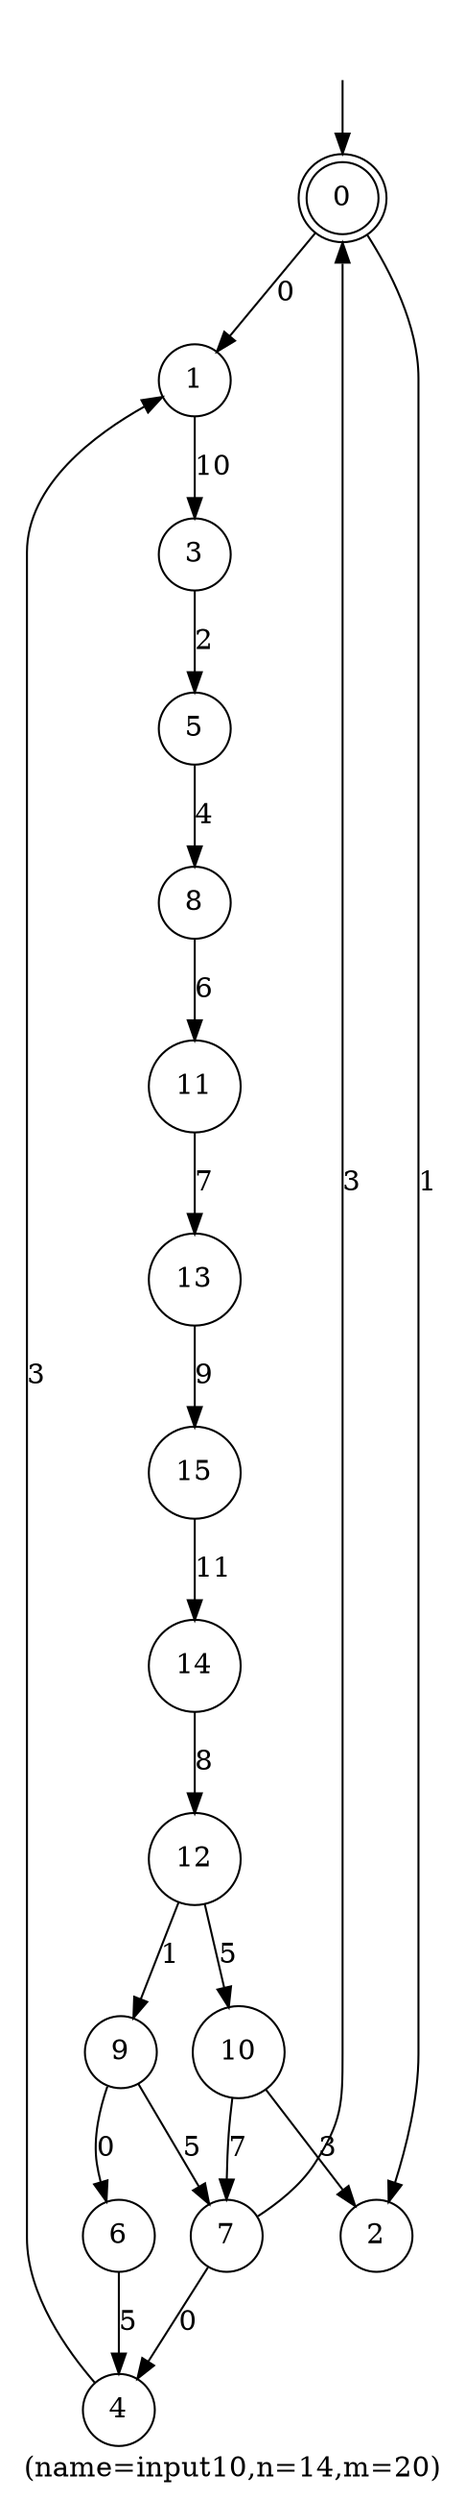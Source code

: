 digraph input10{
	label="(name=input10,n=14,m=20)";
	_nil [style = "invis"];
	node [shape = doublecircle]; 0;
	node [shape = circle];
	_nil -> 0;
	0->1[label="0"];
	9->6[label="0"];
	7->4[label="0"];
	12->9[label="1"];
	0->2[label="1"];
	3->5[label="2"];
	10->2[label="3"];
	7->0[label="3"];
	4->1[label="3"];
	5->8[label="4"];
	12->10[label="5"];
	9->7[label="5"];
	6->4[label="5"];
	8->11[label="6"];
	11->13[label="7"];
	10->7[label="7"];
	14->12[label="8"];
	13->15[label="9"];
	1->3[label="10"];
	15->14[label="11"];
}
